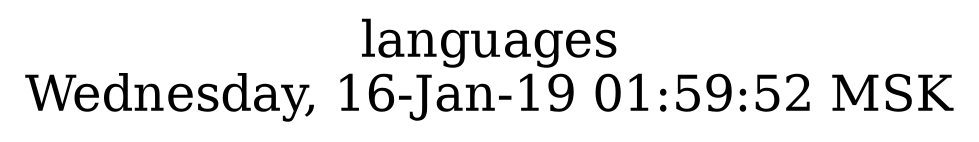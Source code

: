 digraph G {
graph [
  fontsize="24";
  label="languages\nWednesday, 16-Jan-19 01:59:52 MSK";
  nojustify=true;
  ordering=out;
  rankdir=LR;
  size="30";
];
}
